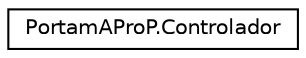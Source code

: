 digraph "Graphical Class Hierarchy"
{
  edge [fontname="Helvetica",fontsize="10",labelfontname="Helvetica",labelfontsize="10"];
  node [fontname="Helvetica",fontsize="10",shape=record];
  rankdir="LR";
  Node0 [label="PortamAProP.Controlador",height=0.2,width=0.4,color="black", fillcolor="white", style="filled",URL="$class_portam_a_pro_p_1_1_controlador.html",tooltip="Classe encarregada de controlar els diferents aspectes del nostre programa, basicament organitza el f..."];
}

